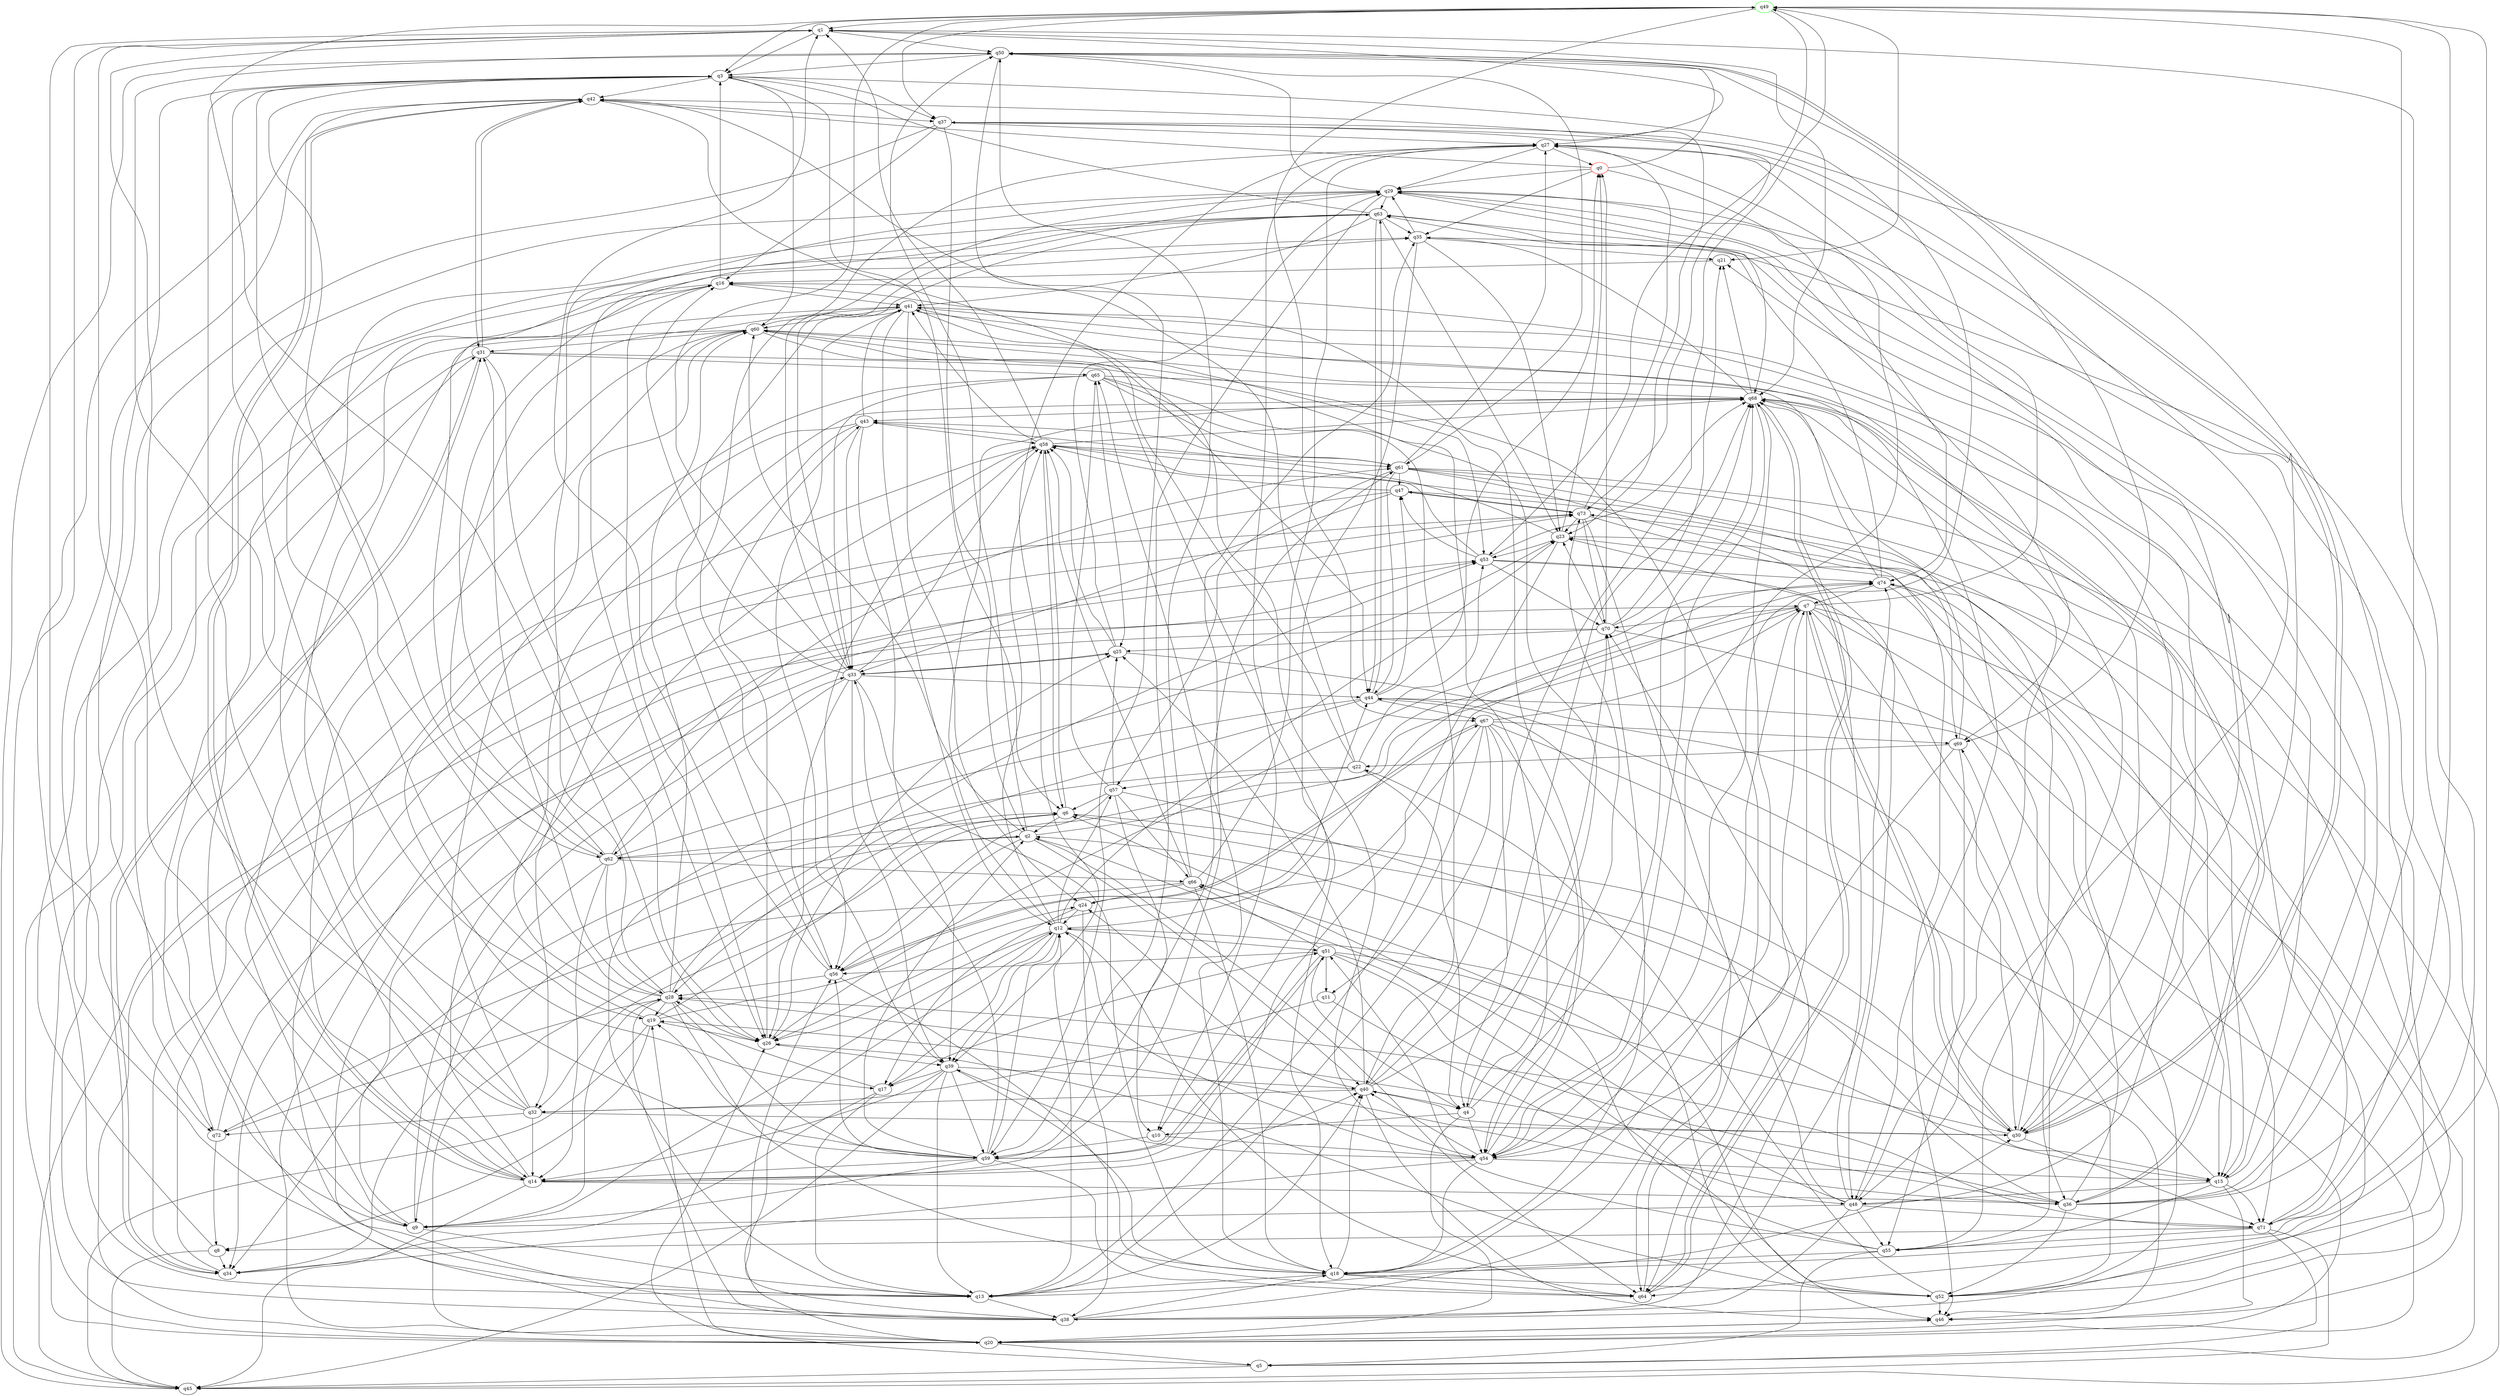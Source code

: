 digraph A{
q49 [initial=1,color=green];
q0 [final=1,color=red];
q0 -> q29;
q0 -> q35;
q0 -> q42;
q0 -> q50;
q0 -> q74;
q1 -> q3;
q1 -> q27;
q1 -> q50;
q1 -> q68;
q1 -> q72;
q2 -> q7;
q2 -> q40;
q2 -> q50;
q2 -> q56;
q2 -> q60;
q2 -> q62;
q2 -> q64;
q3 -> q6;
q3 -> q37;
q3 -> q42;
q3 -> q54;
q3 -> q59;
q3 -> q60;
q3 -> q62;
q4 -> q10;
q4 -> q20;
q4 -> q54;
q4 -> q68;
q4 -> q73;
q5 -> q26;
q5 -> q45;
q6 -> q2;
q6 -> q15;
q6 -> q58;
q6 -> q62;
q7 -> q27;
q7 -> q30;
q7 -> q36;
q7 -> q46;
q7 -> q52;
q7 -> q54;
q7 -> q56;
q7 -> q64;
q7 -> q70;
q8 -> q29;
q8 -> q34;
q8 -> q45;
q9 -> q3;
q9 -> q13;
q9 -> q33;
q9 -> q73;
q10 -> q54;
q10 -> q59;
q11 -> q32;
q11 -> q48;
q12 -> q9;
q12 -> q17;
q12 -> q23;
q12 -> q26;
q12 -> q39;
q12 -> q51;
q12 -> q57;
q12 -> q58;
q12 -> q64;
q12 -> q68;
q12 -> q74;
q13 -> q1;
q13 -> q12;
q13 -> q30;
q13 -> q38;
q13 -> q40;
q13 -> q42;
q13 -> q74;
q14 -> q1;
q14 -> q35;
q14 -> q36;
q14 -> q40;
q14 -> q42;
q14 -> q45;
q14 -> q58;
q14 -> q60;
q15 -> q12;
q15 -> q20;
q15 -> q21;
q15 -> q48;
q15 -> q55;
q15 -> q69;
q15 -> q71;
q16 -> q3;
q16 -> q9;
q16 -> q20;
q16 -> q26;
q16 -> q41;
q17 -> q13;
q17 -> q34;
q17 -> q51;
q17 -> q68;
q18 -> q13;
q18 -> q40;
q18 -> q49;
q18 -> q52;
q18 -> q64;
q18 -> q65;
q18 -> q68;
q18 -> q70;
q19 -> q6;
q19 -> q8;
q19 -> q24;
q19 -> q26;
q19 -> q35;
q19 -> q45;
q20 -> q5;
q20 -> q6;
q20 -> q12;
q20 -> q19;
q20 -> q46;
q20 -> q53;
q21 -> q16;
q22 -> q4;
q22 -> q34;
q22 -> q41;
q22 -> q42;
q22 -> q53;
q22 -> q57;
q23 -> q0;
q23 -> q14;
q23 -> q43;
q23 -> q45;
q23 -> q53;
q24 -> q12;
q24 -> q17;
q24 -> q38;
q24 -> q44;
q25 -> q29;
q25 -> q33;
q25 -> q52;
q25 -> q58;
q26 -> q25;
q26 -> q28;
q26 -> q39;
q26 -> q43;
q27 -> q0;
q27 -> q10;
q27 -> q29;
q27 -> q30;
q27 -> q39;
q28 -> q3;
q28 -> q9;
q28 -> q18;
q28 -> q19;
q28 -> q29;
q28 -> q31;
q28 -> q38;
q28 -> q53;
q28 -> q59;
q28 -> q60;
q29 -> q50;
q29 -> q56;
q29 -> q59;
q29 -> q63;
q29 -> q68;
q29 -> q71;
q30 -> q2;
q30 -> q7;
q30 -> q40;
q30 -> q50;
q30 -> q63;
q30 -> q71;
q30 -> q73;
q31 -> q20;
q31 -> q26;
q31 -> q34;
q31 -> q42;
q31 -> q54;
q31 -> q65;
q32 -> q1;
q32 -> q3;
q32 -> q14;
q32 -> q16;
q32 -> q30;
q32 -> q60;
q32 -> q72;
q33 -> q16;
q33 -> q18;
q33 -> q25;
q33 -> q26;
q33 -> q29;
q33 -> q39;
q33 -> q44;
q33 -> q49;
q33 -> q58;
q33 -> q62;
q34 -> q2;
q34 -> q31;
q34 -> q58;
q35 -> q5;
q35 -> q10;
q35 -> q21;
q35 -> q23;
q35 -> q29;
q36 -> q1;
q36 -> q6;
q36 -> q19;
q36 -> q23;
q36 -> q28;
q36 -> q29;
q36 -> q49;
q36 -> q52;
q36 -> q68;
q37 -> q2;
q37 -> q16;
q37 -> q23;
q37 -> q27;
q37 -> q38;
q37 -> q48;
q38 -> q7;
q38 -> q18;
q38 -> q29;
q38 -> q41;
q38 -> q53;
q38 -> q56;
q38 -> q70;
q39 -> q13;
q39 -> q14;
q39 -> q17;
q39 -> q18;
q39 -> q40;
q39 -> q45;
q39 -> q59;
q40 -> q4;
q40 -> q24;
q40 -> q25;
q40 -> q32;
q40 -> q46;
q40 -> q49;
q40 -> q68;
q40 -> q70;
q41 -> q12;
q41 -> q15;
q41 -> q24;
q41 -> q39;
q41 -> q48;
q41 -> q53;
q41 -> q60;
q41 -> q62;
q42 -> q14;
q42 -> q31;
q42 -> q37;
q42 -> q45;
q42 -> q54;
q42 -> q73;
q43 -> q17;
q43 -> q32;
q43 -> q33;
q43 -> q39;
q43 -> q41;
q43 -> q58;
q44 -> q0;
q44 -> q13;
q44 -> q20;
q44 -> q28;
q44 -> q46;
q44 -> q47;
q44 -> q63;
q44 -> q67;
q45 -> q50;
q45 -> q73;
q46 -> q20;
q47 -> q13;
q47 -> q15;
q47 -> q33;
q47 -> q58;
q47 -> q73;
q48 -> q6;
q48 -> q9;
q48 -> q23;
q48 -> q29;
q48 -> q38;
q48 -> q44;
q48 -> q55;
q48 -> q68;
q48 -> q71;
q49 -> q1;
q49 -> q3;
q49 -> q21;
q49 -> q26;
q49 -> q37;
q49 -> q53;
q49 -> q64;
q49 -> q67;
q50 -> q3;
q50 -> q19;
q50 -> q30;
q50 -> q59;
q50 -> q61;
q50 -> q69;
q51 -> q4;
q51 -> q11;
q51 -> q36;
q51 -> q46;
q51 -> q52;
q51 -> q56;
q51 -> q59;
q51 -> q66;
q52 -> q2;
q52 -> q16;
q52 -> q22;
q52 -> q26;
q52 -> q37;
q52 -> q46;
q53 -> q30;
q53 -> q47;
q53 -> q58;
q53 -> q68;
q53 -> q70;
q53 -> q74;
q54 -> q12;
q54 -> q15;
q54 -> q16;
q54 -> q18;
q54 -> q27;
q54 -> q34;
q54 -> q39;
q54 -> q40;
q55 -> q5;
q55 -> q18;
q55 -> q41;
q55 -> q51;
q55 -> q66;
q56 -> q1;
q56 -> q28;
q56 -> q41;
q56 -> q64;
q56 -> q67;
q57 -> q6;
q57 -> q10;
q57 -> q25;
q57 -> q30;
q57 -> q32;
q57 -> q65;
q57 -> q66;
q58 -> q1;
q58 -> q6;
q58 -> q41;
q58 -> q56;
q58 -> q61;
q58 -> q68;
q58 -> q69;
q59 -> q2;
q59 -> q9;
q59 -> q12;
q59 -> q14;
q59 -> q19;
q59 -> q33;
q59 -> q51;
q59 -> q56;
q59 -> q61;
q59 -> q64;
q60 -> q9;
q60 -> q18;
q60 -> q27;
q60 -> q30;
q60 -> q31;
q60 -> q44;
q60 -> q72;
q61 -> q15;
q61 -> q27;
q61 -> q43;
q61 -> q44;
q61 -> q46;
q61 -> q47;
q61 -> q48;
q61 -> q57;
q61 -> q71;
q62 -> q9;
q62 -> q14;
q62 -> q23;
q62 -> q28;
q62 -> q35;
q62 -> q61;
q62 -> q63;
q62 -> q66;
q63 -> q3;
q63 -> q14;
q63 -> q23;
q63 -> q26;
q63 -> q33;
q63 -> q35;
q63 -> q41;
q63 -> q44;
q63 -> q69;
q64 -> q60;
q64 -> q68;
q64 -> q74;
q65 -> q4;
q65 -> q25;
q65 -> q33;
q65 -> q34;
q65 -> q40;
q65 -> q61;
q65 -> q68;
q66 -> q18;
q66 -> q24;
q66 -> q27;
q66 -> q50;
q66 -> q58;
q66 -> q72;
q67 -> q4;
q67 -> q7;
q67 -> q11;
q67 -> q13;
q67 -> q20;
q67 -> q26;
q67 -> q54;
q67 -> q56;
q67 -> q69;
q68 -> q21;
q68 -> q30;
q68 -> q35;
q68 -> q36;
q68 -> q43;
q68 -> q54;
q68 -> q64;
q69 -> q22;
q69 -> q54;
q69 -> q55;
q69 -> q68;
q70 -> q0;
q70 -> q21;
q70 -> q23;
q70 -> q25;
q70 -> q34;
q70 -> q68;
q70 -> q71;
q71 -> q5;
q71 -> q8;
q71 -> q28;
q71 -> q45;
q71 -> q55;
q71 -> q74;
q72 -> q7;
q72 -> q8;
q72 -> q28;
q72 -> q31;
q73 -> q20;
q73 -> q23;
q73 -> q27;
q73 -> q46;
q73 -> q47;
q73 -> q64;
q73 -> q70;
q74 -> q7;
q74 -> q15;
q74 -> q26;
q74 -> q55;
q74 -> q60;
q74 -> q63;
}